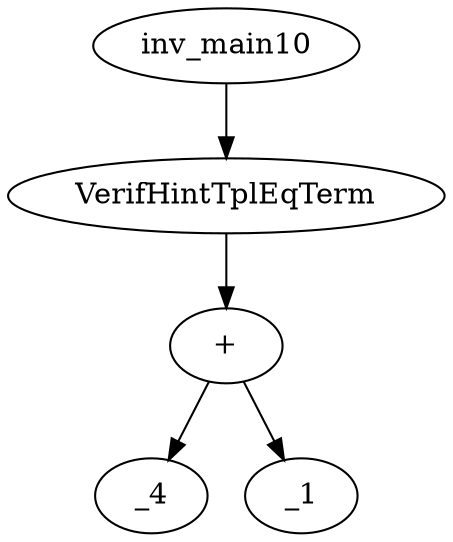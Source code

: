 digraph dag {
0 [label="inv_main10"];
1 [label="VerifHintTplEqTerm"];
2 [label="+"];
3 [label="_4"];
4 [label="_1"];
0->1
1->2
2->4
2 -> 3
}
